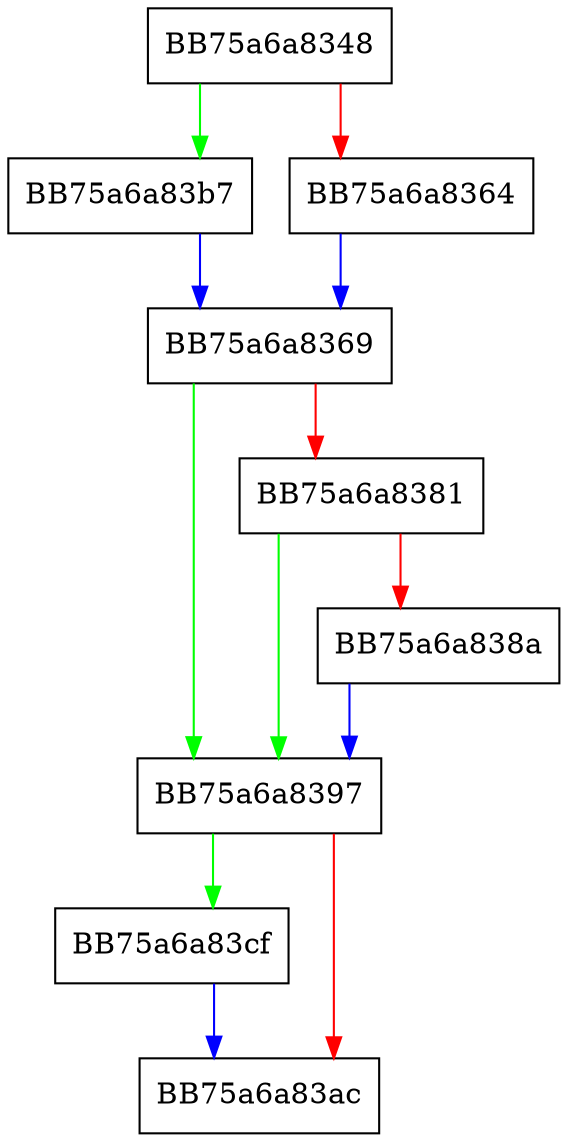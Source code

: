 digraph rehash {
  node [shape="box"];
  graph [splines=ortho];
  BB75a6a8348 -> BB75a6a83b7 [color="green"];
  BB75a6a8348 -> BB75a6a8364 [color="red"];
  BB75a6a8364 -> BB75a6a8369 [color="blue"];
  BB75a6a8369 -> BB75a6a8397 [color="green"];
  BB75a6a8369 -> BB75a6a8381 [color="red"];
  BB75a6a8381 -> BB75a6a8397 [color="green"];
  BB75a6a8381 -> BB75a6a838a [color="red"];
  BB75a6a838a -> BB75a6a8397 [color="blue"];
  BB75a6a8397 -> BB75a6a83cf [color="green"];
  BB75a6a8397 -> BB75a6a83ac [color="red"];
  BB75a6a83b7 -> BB75a6a8369 [color="blue"];
  BB75a6a83cf -> BB75a6a83ac [color="blue"];
}